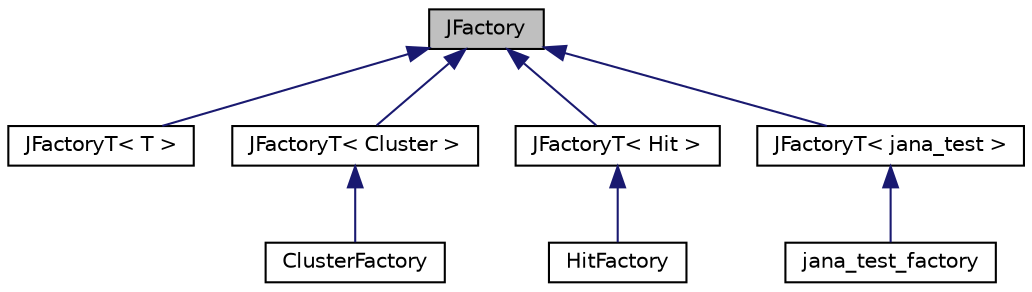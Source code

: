 digraph "JFactory"
{
  edge [fontname="Helvetica",fontsize="10",labelfontname="Helvetica",labelfontsize="10"];
  node [fontname="Helvetica",fontsize="10",shape=record];
  Node1 [label="JFactory",height=0.2,width=0.4,color="black", fillcolor="grey75", style="filled" fontcolor="black"];
  Node1 -> Node2 [dir="back",color="midnightblue",fontsize="10",style="solid",fontname="Helvetica"];
  Node2 [label="JFactoryT\< T \>",height=0.2,width=0.4,color="black", fillcolor="white", style="filled",URL="$class_j_factory_t.html"];
  Node1 -> Node3 [dir="back",color="midnightblue",fontsize="10",style="solid",fontname="Helvetica"];
  Node3 [label="JFactoryT\< Cluster \>",height=0.2,width=0.4,color="black", fillcolor="white", style="filled",URL="$class_j_factory_t.html"];
  Node3 -> Node4 [dir="back",color="midnightblue",fontsize="10",style="solid",fontname="Helvetica"];
  Node4 [label="ClusterFactory",height=0.2,width=0.4,color="black", fillcolor="white", style="filled",URL="$class_cluster_factory.html"];
  Node1 -> Node5 [dir="back",color="midnightblue",fontsize="10",style="solid",fontname="Helvetica"];
  Node5 [label="JFactoryT\< Hit \>",height=0.2,width=0.4,color="black", fillcolor="white", style="filled",URL="$class_j_factory_t.html"];
  Node5 -> Node6 [dir="back",color="midnightblue",fontsize="10",style="solid",fontname="Helvetica"];
  Node6 [label="HitFactory",height=0.2,width=0.4,color="black", fillcolor="white", style="filled",URL="$class_hit_factory.html"];
  Node1 -> Node7 [dir="back",color="midnightblue",fontsize="10",style="solid",fontname="Helvetica"];
  Node7 [label="JFactoryT\< jana_test \>",height=0.2,width=0.4,color="black", fillcolor="white", style="filled",URL="$class_j_factory_t.html"];
  Node7 -> Node8 [dir="back",color="midnightblue",fontsize="10",style="solid",fontname="Helvetica"];
  Node8 [label="jana_test_factory",height=0.2,width=0.4,color="black", fillcolor="white", style="filled",URL="$classjana__test__factory.html"];
}
